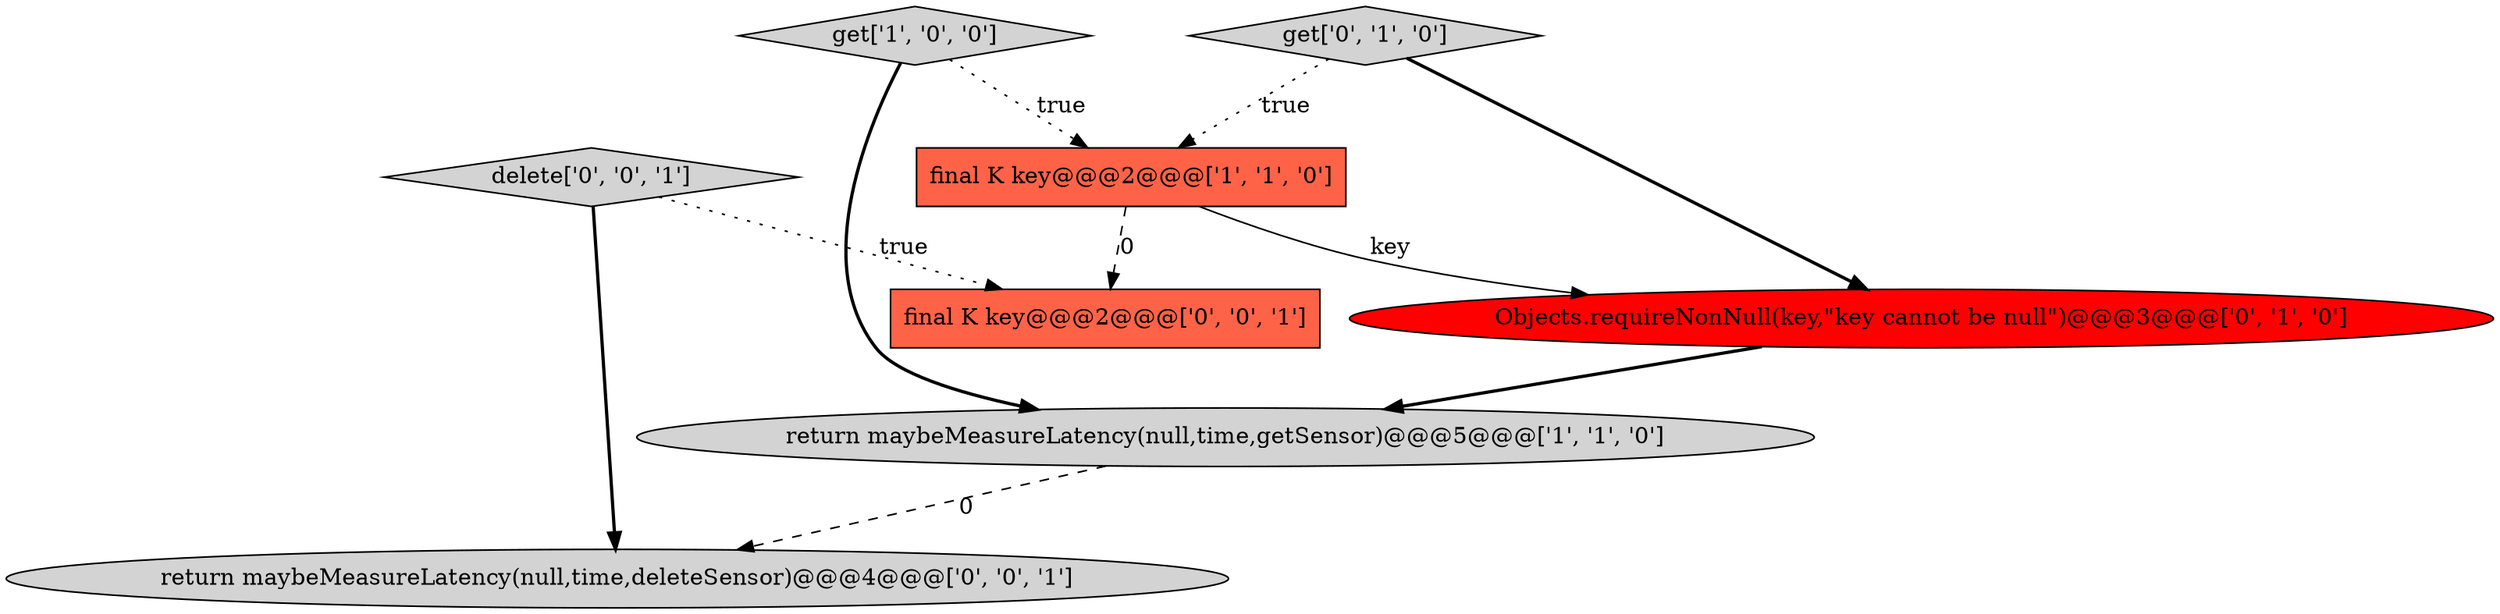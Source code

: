 digraph {
7 [style = filled, label = "delete['0', '0', '1']", fillcolor = lightgray, shape = diamond image = "AAA0AAABBB3BBB"];
0 [style = filled, label = "return maybeMeasureLatency(null,time,getSensor)@@@5@@@['1', '1', '0']", fillcolor = lightgray, shape = ellipse image = "AAA0AAABBB1BBB"];
5 [style = filled, label = "return maybeMeasureLatency(null,time,deleteSensor)@@@4@@@['0', '0', '1']", fillcolor = lightgray, shape = ellipse image = "AAA0AAABBB3BBB"];
1 [style = filled, label = "get['1', '0', '0']", fillcolor = lightgray, shape = diamond image = "AAA0AAABBB1BBB"];
2 [style = filled, label = "final K key@@@2@@@['1', '1', '0']", fillcolor = tomato, shape = box image = "AAA0AAABBB1BBB"];
6 [style = filled, label = "final K key@@@2@@@['0', '0', '1']", fillcolor = tomato, shape = box image = "AAA0AAABBB3BBB"];
4 [style = filled, label = "get['0', '1', '0']", fillcolor = lightgray, shape = diamond image = "AAA0AAABBB2BBB"];
3 [style = filled, label = "Objects.requireNonNull(key,\"key cannot be null\")@@@3@@@['0', '1', '0']", fillcolor = red, shape = ellipse image = "AAA1AAABBB2BBB"];
4->3 [style = bold, label=""];
7->6 [style = dotted, label="true"];
7->5 [style = bold, label=""];
1->0 [style = bold, label=""];
1->2 [style = dotted, label="true"];
2->3 [style = solid, label="key"];
0->5 [style = dashed, label="0"];
4->2 [style = dotted, label="true"];
3->0 [style = bold, label=""];
2->6 [style = dashed, label="0"];
}

